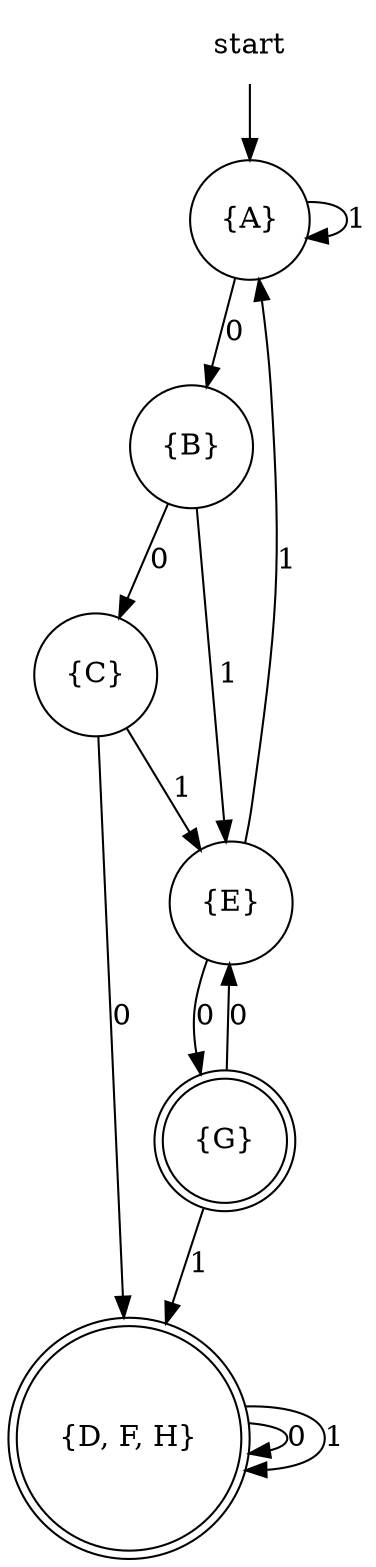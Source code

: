 digraph automaton {
    node [shape=none]; start;
    node [shape=doublecircle]; "{D, F, H}";
    node [shape=doublecircle]; "{G}";
    node [shape=circle];
    start -> "{A}";
    "{A}" -> "{B}" [label="0"];
    "{A}" -> "{A}" [label="1"];
    "{B}" -> "{C}" [label="0"];
    "{B}" -> "{E}" [label="1"];
    "{C}" -> "{D, F, H}" [label="0"];
    "{C}" -> "{E}" [label="1"];
    "{D, F, H}" -> "{D, F, H}" [label="0"];
    "{D, F, H}" -> "{D, F, H}" [label="1"];
    "{E}" -> "{G}" [label="0"];
    "{E}" -> "{A}" [label="1"];
    "{G}" -> "{E}" [label="0"];
    "{G}" -> "{D, F, H}" [label="1"];
}
